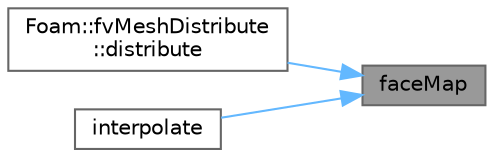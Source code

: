 digraph "faceMap"
{
 // LATEX_PDF_SIZE
  bgcolor="transparent";
  edge [fontname=Helvetica,fontsize=10,labelfontname=Helvetica,labelfontsize=10];
  node [fontname=Helvetica,fontsize=10,shape=box,height=0.2,width=0.4];
  rankdir="RL";
  Node1 [id="Node000001",label="faceMap",height=0.2,width=0.4,color="gray40", fillcolor="grey60", style="filled", fontcolor="black",tooltip=" "];
  Node1 -> Node2 [id="edge1_Node000001_Node000002",dir="back",color="steelblue1",style="solid",tooltip=" "];
  Node2 [id="Node000002",label="Foam::fvMeshDistribute\l::distribute",height=0.2,width=0.4,color="grey40", fillcolor="white", style="filled",URL="$classFoam_1_1fvMeshDistribute.html#acb11a389cf765470aea69d37a526cf1f",tooltip=" "];
  Node1 -> Node3 [id="edge2_Node000001_Node000003",dir="back",color="steelblue1",style="solid",tooltip=" "];
  Node3 [id="Node000003",label="interpolate",height=0.2,width=0.4,color="grey40", fillcolor="white", style="filled",URL="$classFoam_1_1fvMeshSubset.html#a66ca0e4b27f2c9cad5ede4f2ea569c32",tooltip=" "];
}
